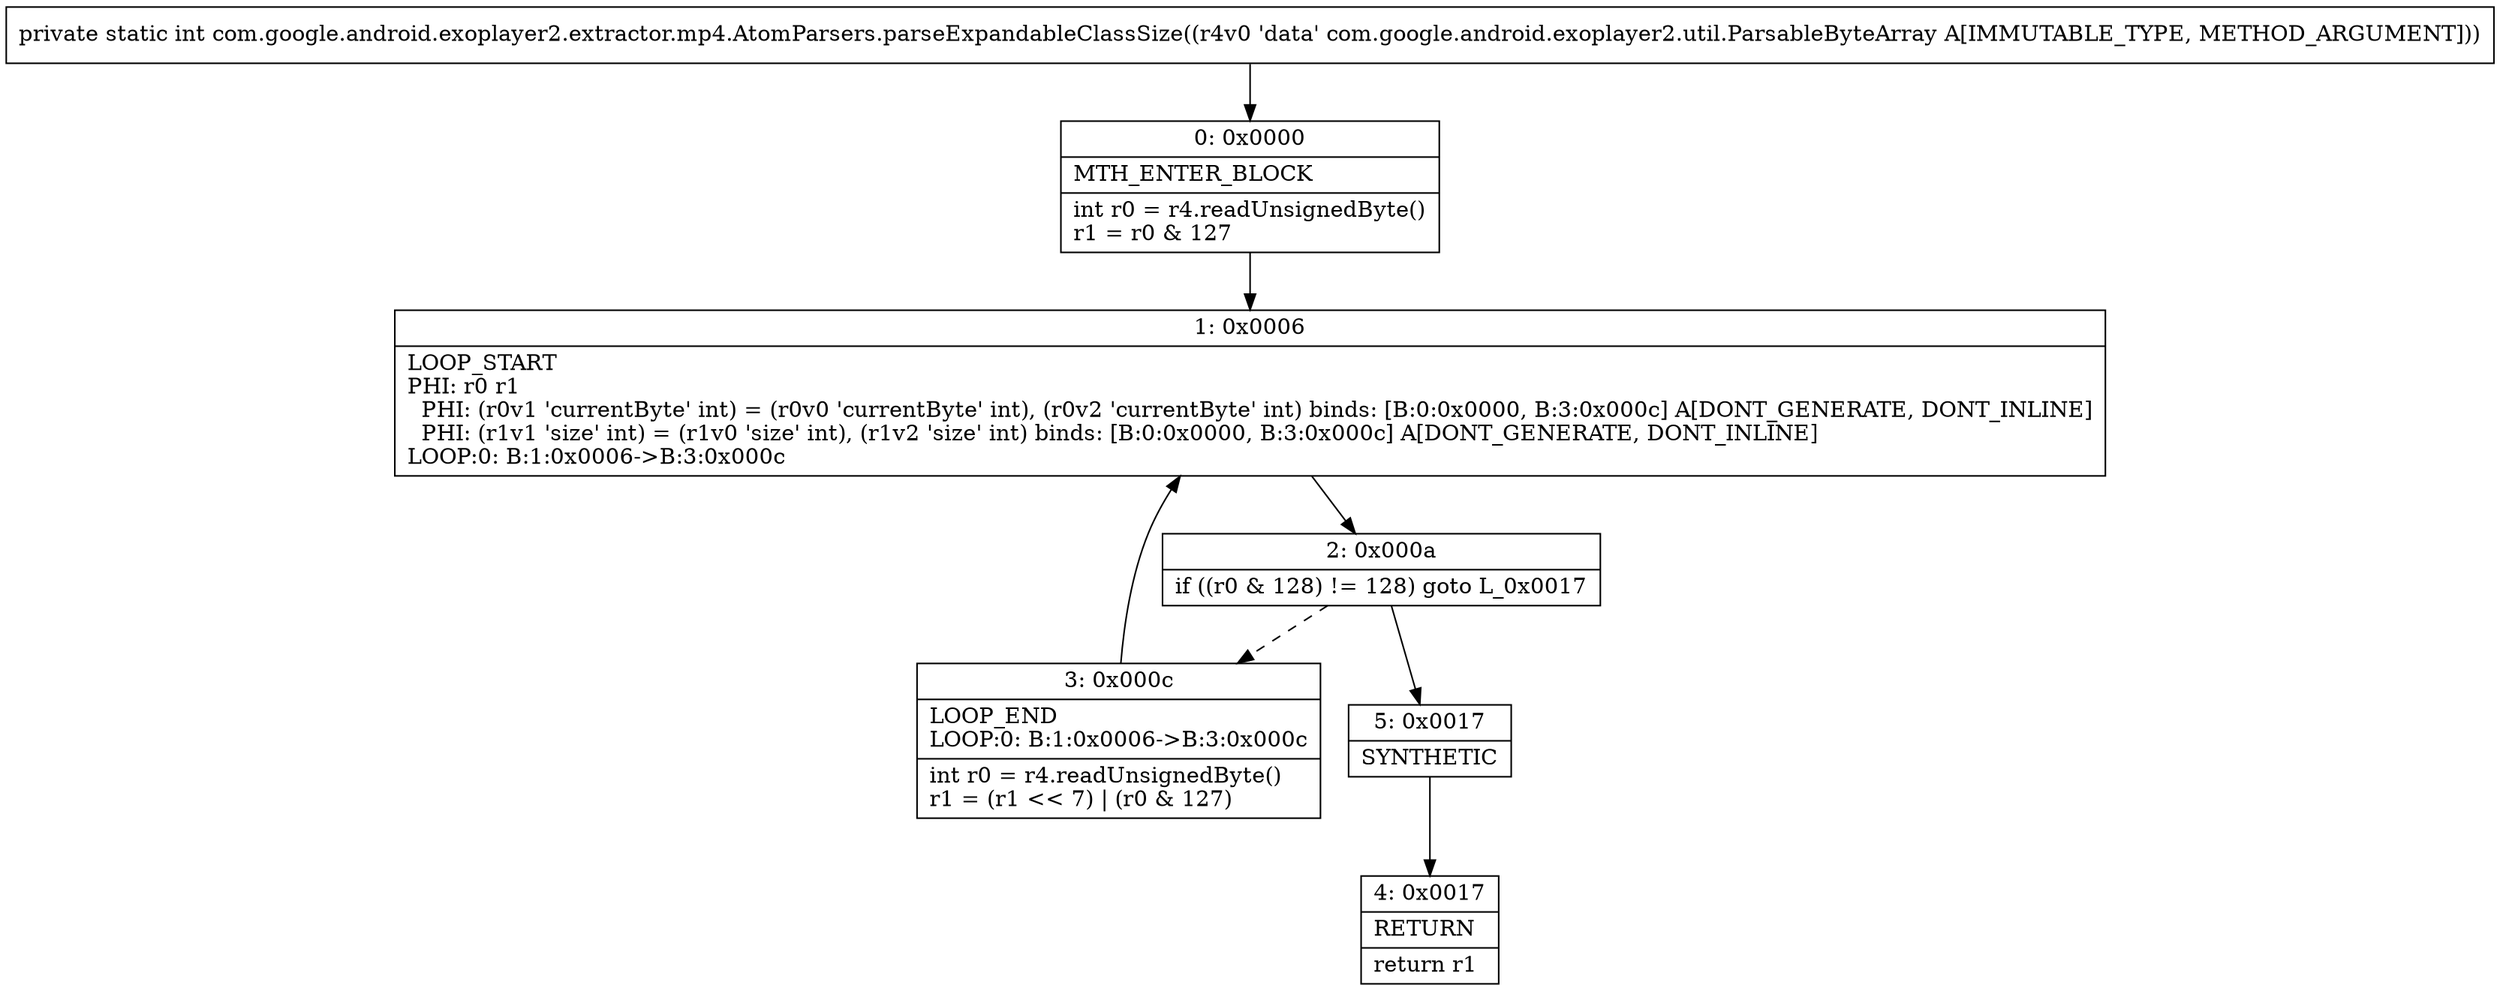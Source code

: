digraph "CFG forcom.google.android.exoplayer2.extractor.mp4.AtomParsers.parseExpandableClassSize(Lcom\/google\/android\/exoplayer2\/util\/ParsableByteArray;)I" {
Node_0 [shape=record,label="{0\:\ 0x0000|MTH_ENTER_BLOCK\l|int r0 = r4.readUnsignedByte()\lr1 = r0 & 127\l}"];
Node_1 [shape=record,label="{1\:\ 0x0006|LOOP_START\lPHI: r0 r1 \l  PHI: (r0v1 'currentByte' int) = (r0v0 'currentByte' int), (r0v2 'currentByte' int) binds: [B:0:0x0000, B:3:0x000c] A[DONT_GENERATE, DONT_INLINE]\l  PHI: (r1v1 'size' int) = (r1v0 'size' int), (r1v2 'size' int) binds: [B:0:0x0000, B:3:0x000c] A[DONT_GENERATE, DONT_INLINE]\lLOOP:0: B:1:0x0006\-\>B:3:0x000c\l}"];
Node_2 [shape=record,label="{2\:\ 0x000a|if ((r0 & 128) != 128) goto L_0x0017\l}"];
Node_3 [shape=record,label="{3\:\ 0x000c|LOOP_END\lLOOP:0: B:1:0x0006\-\>B:3:0x000c\l|int r0 = r4.readUnsignedByte()\lr1 = (r1 \<\< 7) \| (r0 & 127)\l}"];
Node_4 [shape=record,label="{4\:\ 0x0017|RETURN\l|return r1\l}"];
Node_5 [shape=record,label="{5\:\ 0x0017|SYNTHETIC\l}"];
MethodNode[shape=record,label="{private static int com.google.android.exoplayer2.extractor.mp4.AtomParsers.parseExpandableClassSize((r4v0 'data' com.google.android.exoplayer2.util.ParsableByteArray A[IMMUTABLE_TYPE, METHOD_ARGUMENT])) }"];
MethodNode -> Node_0;
Node_0 -> Node_1;
Node_1 -> Node_2;
Node_2 -> Node_3[style=dashed];
Node_2 -> Node_5;
Node_3 -> Node_1;
Node_5 -> Node_4;
}

